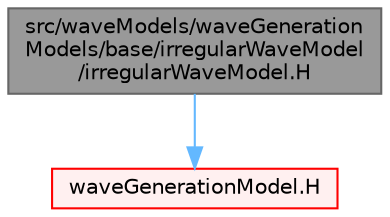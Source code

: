 digraph "src/waveModels/waveGenerationModels/base/irregularWaveModel/irregularWaveModel.H"
{
 // LATEX_PDF_SIZE
  bgcolor="transparent";
  edge [fontname=Helvetica,fontsize=10,labelfontname=Helvetica,labelfontsize=10];
  node [fontname=Helvetica,fontsize=10,shape=box,height=0.2,width=0.4];
  Node1 [id="Node000001",label="src/waveModels/waveGeneration\lModels/base/irregularWaveModel\l/irregularWaveModel.H",height=0.2,width=0.4,color="gray40", fillcolor="grey60", style="filled", fontcolor="black",tooltip=" "];
  Node1 -> Node2 [id="edge1_Node000001_Node000002",color="steelblue1",style="solid",tooltip=" "];
  Node2 [id="Node000002",label="waveGenerationModel.H",height=0.2,width=0.4,color="red", fillcolor="#FFF0F0", style="filled",URL="$waveGenerationModel_8H.html",tooltip=" "];
}
